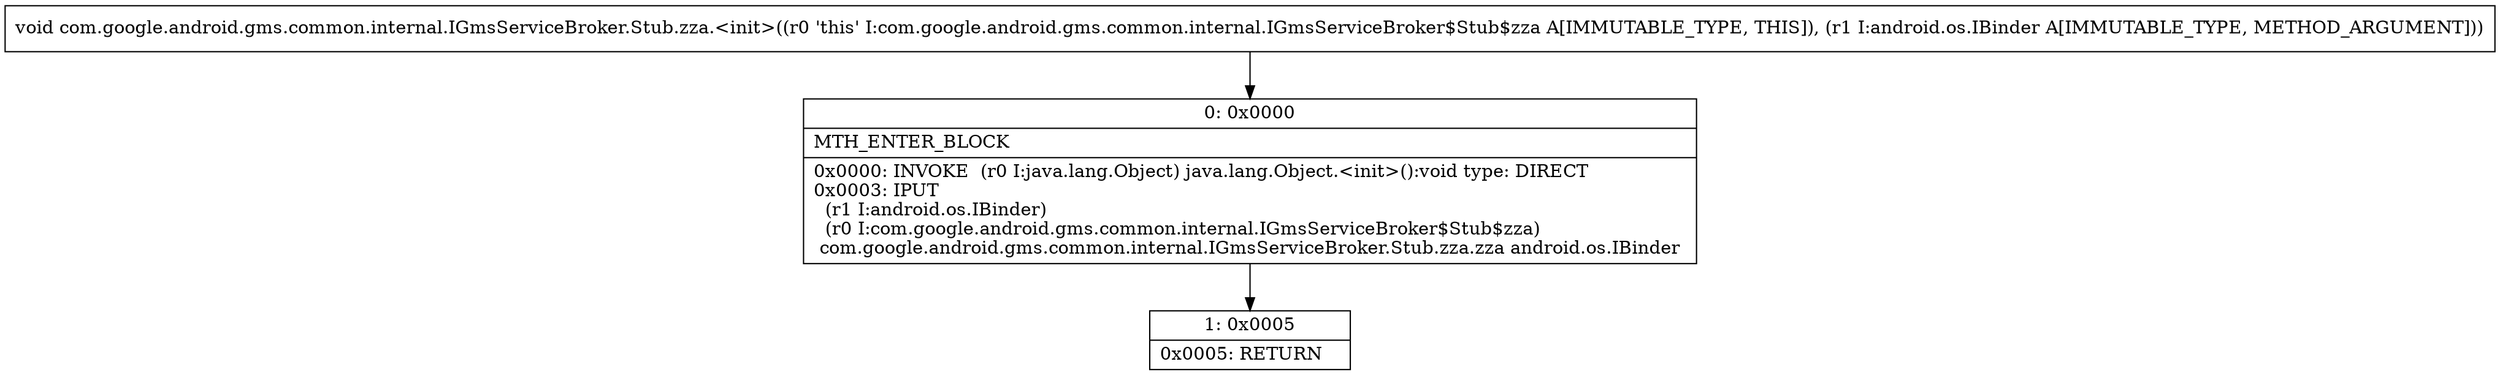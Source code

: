 digraph "CFG forcom.google.android.gms.common.internal.IGmsServiceBroker.Stub.zza.\<init\>(Landroid\/os\/IBinder;)V" {
Node_0 [shape=record,label="{0\:\ 0x0000|MTH_ENTER_BLOCK\l|0x0000: INVOKE  (r0 I:java.lang.Object) java.lang.Object.\<init\>():void type: DIRECT \l0x0003: IPUT  \l  (r1 I:android.os.IBinder)\l  (r0 I:com.google.android.gms.common.internal.IGmsServiceBroker$Stub$zza)\l com.google.android.gms.common.internal.IGmsServiceBroker.Stub.zza.zza android.os.IBinder \l}"];
Node_1 [shape=record,label="{1\:\ 0x0005|0x0005: RETURN   \l}"];
MethodNode[shape=record,label="{void com.google.android.gms.common.internal.IGmsServiceBroker.Stub.zza.\<init\>((r0 'this' I:com.google.android.gms.common.internal.IGmsServiceBroker$Stub$zza A[IMMUTABLE_TYPE, THIS]), (r1 I:android.os.IBinder A[IMMUTABLE_TYPE, METHOD_ARGUMENT])) }"];
MethodNode -> Node_0;
Node_0 -> Node_1;
}


